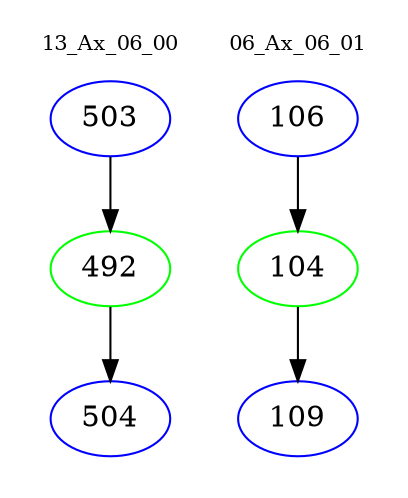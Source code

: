 digraph{
subgraph cluster_0 {
color = white
label = "13_Ax_06_00";
fontsize=10;
T0_503 [label="503", color="blue"]
T0_503 -> T0_492 [color="black"]
T0_492 [label="492", color="green"]
T0_492 -> T0_504 [color="black"]
T0_504 [label="504", color="blue"]
}
subgraph cluster_1 {
color = white
label = "06_Ax_06_01";
fontsize=10;
T1_106 [label="106", color="blue"]
T1_106 -> T1_104 [color="black"]
T1_104 [label="104", color="green"]
T1_104 -> T1_109 [color="black"]
T1_109 [label="109", color="blue"]
}
}
